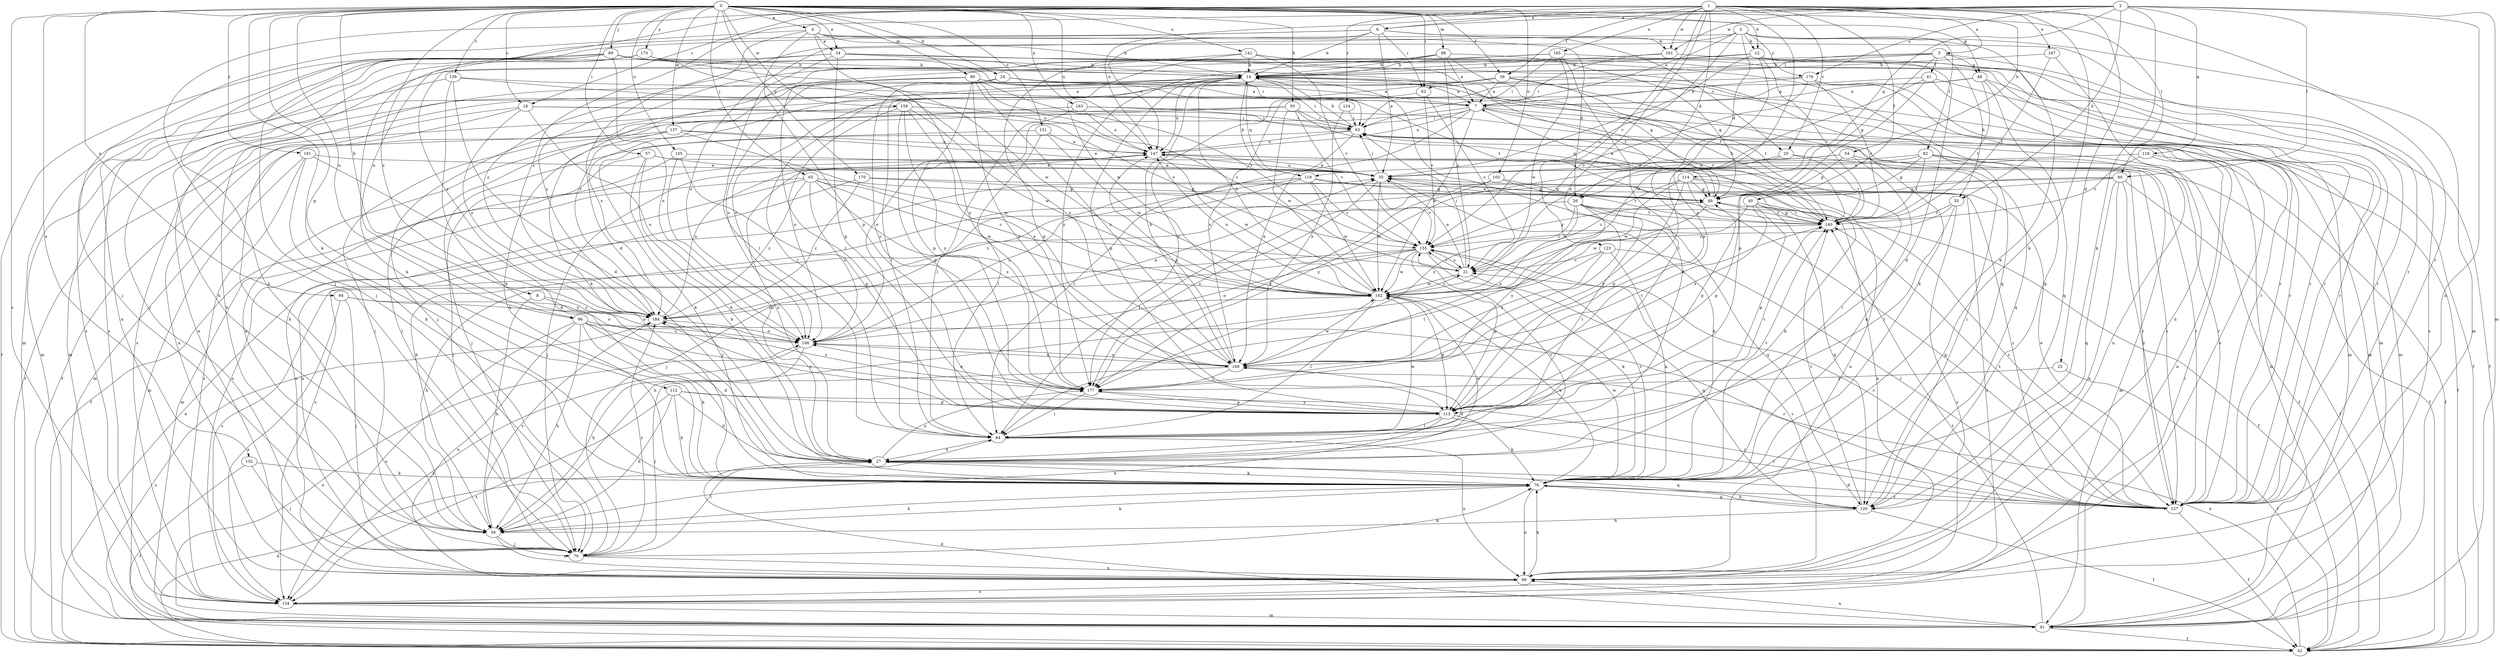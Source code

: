 strict digraph  {
0;
1;
2;
3;
4;
5;
6;
7;
8;
12;
14;
18;
20;
21;
24;
25;
26;
27;
34;
35;
36;
40;
41;
42;
48;
49;
50;
54;
55;
56;
57;
62;
63;
65;
69;
70;
76;
80;
82;
84;
88;
89;
91;
94;
96;
99;
103;
105;
106;
112;
113;
114;
118;
119;
120;
123;
124;
127;
132;
134;
139;
140;
141;
147;
151;
155;
157;
159;
161;
162;
163;
165;
167;
169;
170;
175;
176;
177;
181;
184;
0 -> 4  [label=a];
0 -> 8  [label=b];
0 -> 12  [label=b];
0 -> 18  [label=c];
0 -> 24  [label=d];
0 -> 34  [label=e];
0 -> 36  [label=f];
0 -> 48  [label=g];
0 -> 50  [label=h];
0 -> 57  [label=i];
0 -> 62  [label=i];
0 -> 65  [label=j];
0 -> 69  [label=j];
0 -> 76  [label=k];
0 -> 80  [label=l];
0 -> 88  [label=m];
0 -> 89  [label=m];
0 -> 94  [label=n];
0 -> 96  [label=n];
0 -> 103  [label=o];
0 -> 105  [label=o];
0 -> 112  [label=p];
0 -> 132  [label=s];
0 -> 134  [label=s];
0 -> 139  [label=t];
0 -> 141  [label=u];
0 -> 147  [label=u];
0 -> 151  [label=v];
0 -> 157  [label=w];
0 -> 159  [label=w];
0 -> 163  [label=x];
0 -> 170  [label=y];
0 -> 175  [label=y];
0 -> 181  [label=z];
0 -> 184  [label=z];
1 -> 5  [label=a];
1 -> 6  [label=a];
1 -> 18  [label=c];
1 -> 20  [label=c];
1 -> 25  [label=d];
1 -> 26  [label=d];
1 -> 36  [label=f];
1 -> 40  [label=f];
1 -> 54  [label=h];
1 -> 70  [label=j];
1 -> 76  [label=k];
1 -> 96  [label=n];
1 -> 113  [label=p];
1 -> 123  [label=r];
1 -> 124  [label=r];
1 -> 127  [label=r];
1 -> 161  [label=w];
1 -> 165  [label=x];
1 -> 167  [label=x];
1 -> 169  [label=x];
2 -> 6  [label=a];
2 -> 55  [label=h];
2 -> 76  [label=k];
2 -> 80  [label=l];
2 -> 91  [label=m];
2 -> 99  [label=n];
2 -> 114  [label=q];
2 -> 118  [label=q];
2 -> 147  [label=u];
2 -> 161  [label=w];
2 -> 176  [label=y];
2 -> 184  [label=z];
3 -> 7  [label=a];
3 -> 12  [label=b];
3 -> 26  [label=d];
3 -> 76  [label=k];
3 -> 82  [label=l];
3 -> 91  [label=m];
3 -> 106  [label=o];
3 -> 155  [label=v];
3 -> 176  [label=y];
3 -> 184  [label=z];
4 -> 14  [label=b];
4 -> 20  [label=c];
4 -> 26  [label=d];
4 -> 27  [label=d];
4 -> 34  [label=e];
4 -> 70  [label=j];
4 -> 113  [label=p];
4 -> 177  [label=y];
5 -> 14  [label=b];
5 -> 41  [label=f];
5 -> 48  [label=g];
5 -> 49  [label=g];
5 -> 55  [label=h];
5 -> 56  [label=h];
5 -> 62  [label=i];
5 -> 134  [label=s];
6 -> 14  [label=b];
6 -> 35  [label=e];
6 -> 56  [label=h];
6 -> 62  [label=i];
6 -> 70  [label=j];
6 -> 127  [label=r];
6 -> 147  [label=u];
6 -> 161  [label=w];
7 -> 63  [label=i];
7 -> 91  [label=m];
7 -> 99  [label=n];
7 -> 106  [label=o];
7 -> 140  [label=t];
7 -> 147  [label=u];
7 -> 162  [label=w];
7 -> 169  [label=x];
8 -> 56  [label=h];
8 -> 106  [label=o];
8 -> 184  [label=z];
12 -> 14  [label=b];
12 -> 27  [label=d];
12 -> 35  [label=e];
12 -> 84  [label=l];
12 -> 91  [label=m];
12 -> 113  [label=p];
12 -> 140  [label=t];
14 -> 7  [label=a];
14 -> 27  [label=d];
14 -> 63  [label=i];
14 -> 84  [label=l];
14 -> 91  [label=m];
14 -> 99  [label=n];
14 -> 113  [label=p];
14 -> 119  [label=q];
14 -> 127  [label=r];
14 -> 147  [label=u];
14 -> 184  [label=z];
18 -> 56  [label=h];
18 -> 63  [label=i];
18 -> 99  [label=n];
18 -> 106  [label=o];
18 -> 155  [label=v];
18 -> 184  [label=z];
20 -> 113  [label=p];
20 -> 119  [label=q];
20 -> 127  [label=r];
20 -> 140  [label=t];
21 -> 35  [label=e];
21 -> 63  [label=i];
21 -> 120  [label=q];
21 -> 155  [label=v];
21 -> 162  [label=w];
24 -> 7  [label=a];
24 -> 106  [label=o];
24 -> 127  [label=r];
24 -> 177  [label=y];
25 -> 42  [label=f];
25 -> 177  [label=y];
26 -> 21  [label=c];
26 -> 42  [label=f];
26 -> 84  [label=l];
26 -> 120  [label=q];
26 -> 134  [label=s];
26 -> 140  [label=t];
26 -> 169  [label=x];
26 -> 177  [label=y];
27 -> 76  [label=k];
27 -> 120  [label=q];
27 -> 140  [label=t];
27 -> 147  [label=u];
27 -> 155  [label=v];
27 -> 162  [label=w];
27 -> 177  [label=y];
34 -> 14  [label=b];
34 -> 49  [label=g];
34 -> 70  [label=j];
34 -> 84  [label=l];
34 -> 113  [label=p];
34 -> 120  [label=q];
34 -> 127  [label=r];
34 -> 184  [label=z];
35 -> 49  [label=g];
35 -> 63  [label=i];
35 -> 76  [label=k];
35 -> 147  [label=u];
35 -> 155  [label=v];
35 -> 162  [label=w];
35 -> 177  [label=y];
36 -> 7  [label=a];
36 -> 42  [label=f];
36 -> 70  [label=j];
36 -> 76  [label=k];
36 -> 84  [label=l];
36 -> 134  [label=s];
36 -> 140  [label=t];
40 -> 113  [label=p];
40 -> 120  [label=q];
40 -> 127  [label=r];
40 -> 140  [label=t];
40 -> 162  [label=w];
40 -> 169  [label=x];
41 -> 7  [label=a];
41 -> 91  [label=m];
41 -> 113  [label=p];
41 -> 127  [label=r];
41 -> 162  [label=w];
42 -> 27  [label=d];
42 -> 35  [label=e];
42 -> 169  [label=x];
42 -> 184  [label=z];
48 -> 7  [label=a];
48 -> 42  [label=f];
48 -> 91  [label=m];
48 -> 120  [label=q];
48 -> 140  [label=t];
48 -> 169  [label=x];
49 -> 7  [label=a];
49 -> 35  [label=e];
49 -> 84  [label=l];
49 -> 140  [label=t];
50 -> 42  [label=f];
50 -> 49  [label=g];
50 -> 63  [label=i];
50 -> 70  [label=j];
50 -> 155  [label=v];
50 -> 162  [label=w];
54 -> 35  [label=e];
54 -> 42  [label=f];
54 -> 49  [label=g];
54 -> 76  [label=k];
54 -> 177  [label=y];
55 -> 21  [label=c];
55 -> 84  [label=l];
55 -> 134  [label=s];
55 -> 140  [label=t];
56 -> 70  [label=j];
56 -> 76  [label=k];
56 -> 99  [label=n];
56 -> 184  [label=z];
57 -> 27  [label=d];
57 -> 35  [label=e];
57 -> 70  [label=j];
57 -> 76  [label=k];
57 -> 127  [label=r];
62 -> 21  [label=c];
62 -> 106  [label=o];
62 -> 155  [label=v];
63 -> 14  [label=b];
63 -> 42  [label=f];
63 -> 70  [label=j];
63 -> 84  [label=l];
63 -> 147  [label=u];
65 -> 21  [label=c];
65 -> 49  [label=g];
65 -> 91  [label=m];
65 -> 99  [label=n];
65 -> 106  [label=o];
65 -> 162  [label=w];
65 -> 169  [label=x];
65 -> 184  [label=z];
69 -> 14  [label=b];
69 -> 42  [label=f];
69 -> 91  [label=m];
69 -> 99  [label=n];
69 -> 106  [label=o];
69 -> 134  [label=s];
69 -> 140  [label=t];
69 -> 162  [label=w];
69 -> 169  [label=x];
70 -> 76  [label=k];
70 -> 84  [label=l];
70 -> 99  [label=n];
70 -> 184  [label=z];
76 -> 56  [label=h];
76 -> 63  [label=i];
76 -> 99  [label=n];
76 -> 120  [label=q];
76 -> 127  [label=r];
76 -> 155  [label=v];
76 -> 162  [label=w];
80 -> 42  [label=f];
80 -> 49  [label=g];
80 -> 56  [label=h];
80 -> 99  [label=n];
80 -> 113  [label=p];
80 -> 120  [label=q];
80 -> 127  [label=r];
82 -> 35  [label=e];
82 -> 42  [label=f];
82 -> 49  [label=g];
82 -> 91  [label=m];
82 -> 127  [label=r];
82 -> 140  [label=t];
82 -> 177  [label=y];
84 -> 27  [label=d];
84 -> 99  [label=n];
84 -> 162  [label=w];
88 -> 7  [label=a];
88 -> 14  [label=b];
88 -> 21  [label=c];
88 -> 49  [label=g];
88 -> 140  [label=t];
88 -> 177  [label=y];
88 -> 184  [label=z];
89 -> 7  [label=a];
89 -> 21  [label=c];
89 -> 56  [label=h];
89 -> 76  [label=k];
89 -> 113  [label=p];
89 -> 140  [label=t];
89 -> 155  [label=v];
89 -> 169  [label=x];
89 -> 177  [label=y];
91 -> 27  [label=d];
91 -> 42  [label=f];
91 -> 63  [label=i];
91 -> 99  [label=n];
91 -> 106  [label=o];
91 -> 140  [label=t];
94 -> 70  [label=j];
94 -> 106  [label=o];
94 -> 134  [label=s];
94 -> 184  [label=z];
96 -> 27  [label=d];
96 -> 56  [label=h];
96 -> 76  [label=k];
96 -> 99  [label=n];
96 -> 106  [label=o];
96 -> 127  [label=r];
96 -> 134  [label=s];
96 -> 177  [label=y];
99 -> 76  [label=k];
99 -> 134  [label=s];
99 -> 155  [label=v];
103 -> 49  [label=g];
103 -> 84  [label=l];
103 -> 140  [label=t];
103 -> 177  [label=y];
105 -> 27  [label=d];
105 -> 35  [label=e];
105 -> 113  [label=p];
105 -> 134  [label=s];
106 -> 35  [label=e];
106 -> 56  [label=h];
106 -> 134  [label=s];
106 -> 169  [label=x];
112 -> 27  [label=d];
112 -> 56  [label=h];
112 -> 76  [label=k];
112 -> 113  [label=p];
112 -> 127  [label=r];
112 -> 134  [label=s];
113 -> 56  [label=h];
113 -> 76  [label=k];
113 -> 84  [label=l];
113 -> 127  [label=r];
113 -> 140  [label=t];
113 -> 177  [label=y];
113 -> 184  [label=z];
114 -> 21  [label=c];
114 -> 49  [label=g];
114 -> 76  [label=k];
114 -> 113  [label=p];
114 -> 134  [label=s];
114 -> 162  [label=w];
114 -> 177  [label=y];
118 -> 35  [label=e];
118 -> 42  [label=f];
118 -> 99  [label=n];
118 -> 140  [label=t];
119 -> 14  [label=b];
119 -> 49  [label=g];
119 -> 70  [label=j];
119 -> 99  [label=n];
119 -> 106  [label=o];
119 -> 155  [label=v];
119 -> 162  [label=w];
119 -> 184  [label=z];
120 -> 42  [label=f];
120 -> 56  [label=h];
120 -> 63  [label=i];
120 -> 76  [label=k];
120 -> 140  [label=t];
123 -> 21  [label=c];
123 -> 56  [label=h];
123 -> 76  [label=k];
123 -> 127  [label=r];
123 -> 169  [label=x];
124 -> 63  [label=i];
124 -> 169  [label=x];
127 -> 21  [label=c];
127 -> 27  [label=d];
127 -> 35  [label=e];
127 -> 42  [label=f];
127 -> 49  [label=g];
127 -> 140  [label=t];
132 -> 42  [label=f];
132 -> 70  [label=j];
132 -> 76  [label=k];
134 -> 91  [label=m];
139 -> 7  [label=a];
139 -> 27  [label=d];
139 -> 76  [label=k];
139 -> 91  [label=m];
139 -> 147  [label=u];
140 -> 14  [label=b];
140 -> 49  [label=g];
140 -> 155  [label=v];
141 -> 14  [label=b];
141 -> 113  [label=p];
141 -> 120  [label=q];
141 -> 127  [label=r];
141 -> 155  [label=v];
141 -> 162  [label=w];
147 -> 35  [label=e];
147 -> 42  [label=f];
147 -> 70  [label=j];
147 -> 99  [label=n];
147 -> 127  [label=r];
147 -> 162  [label=w];
151 -> 76  [label=k];
151 -> 84  [label=l];
151 -> 147  [label=u];
151 -> 162  [label=w];
155 -> 21  [label=c];
155 -> 49  [label=g];
155 -> 56  [label=h];
155 -> 76  [label=k];
155 -> 106  [label=o];
155 -> 113  [label=p];
155 -> 134  [label=s];
155 -> 162  [label=w];
157 -> 35  [label=e];
157 -> 56  [label=h];
157 -> 76  [label=k];
157 -> 91  [label=m];
157 -> 147  [label=u];
157 -> 162  [label=w];
159 -> 42  [label=f];
159 -> 63  [label=i];
159 -> 106  [label=o];
159 -> 113  [label=p];
159 -> 162  [label=w];
159 -> 169  [label=x];
159 -> 177  [label=y];
161 -> 14  [label=b];
161 -> 63  [label=i];
161 -> 127  [label=r];
162 -> 14  [label=b];
162 -> 21  [label=c];
162 -> 76  [label=k];
162 -> 84  [label=l];
162 -> 113  [label=p];
162 -> 147  [label=u];
162 -> 184  [label=z];
163 -> 63  [label=i];
163 -> 70  [label=j];
163 -> 84  [label=l];
163 -> 120  [label=q];
163 -> 147  [label=u];
165 -> 14  [label=b];
165 -> 63  [label=i];
165 -> 84  [label=l];
165 -> 127  [label=r];
165 -> 162  [label=w];
165 -> 184  [label=z];
167 -> 14  [label=b];
167 -> 99  [label=n];
167 -> 140  [label=t];
169 -> 14  [label=b];
169 -> 27  [label=d];
169 -> 70  [label=j];
169 -> 106  [label=o];
169 -> 140  [label=t];
169 -> 147  [label=u];
169 -> 162  [label=w];
169 -> 177  [label=y];
170 -> 49  [label=g];
170 -> 99  [label=n];
170 -> 127  [label=r];
170 -> 184  [label=z];
175 -> 14  [label=b];
175 -> 63  [label=i];
175 -> 76  [label=k];
175 -> 134  [label=s];
176 -> 7  [label=a];
176 -> 91  [label=m];
176 -> 134  [label=s];
176 -> 140  [label=t];
176 -> 155  [label=v];
176 -> 177  [label=y];
177 -> 84  [label=l];
177 -> 106  [label=o];
177 -> 113  [label=p];
177 -> 184  [label=z];
181 -> 27  [label=d];
181 -> 35  [label=e];
181 -> 76  [label=k];
181 -> 91  [label=m];
181 -> 134  [label=s];
184 -> 106  [label=o];
184 -> 147  [label=u];
}
